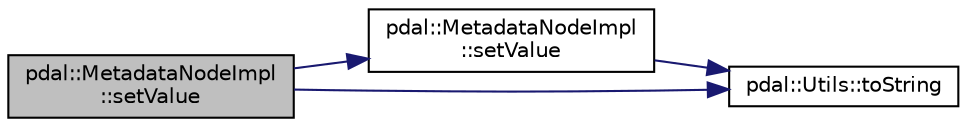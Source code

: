 digraph "pdal::MetadataNodeImpl::setValue"
{
  edge [fontname="Helvetica",fontsize="10",labelfontname="Helvetica",labelfontsize="10"];
  node [fontname="Helvetica",fontsize="10",shape=record];
  rankdir="LR";
  Node1 [label="pdal::MetadataNodeImpl\l::setValue",height=0.2,width=0.4,color="black", fillcolor="grey75", style="filled", fontcolor="black"];
  Node1 -> Node2 [color="midnightblue",fontsize="10",style="solid",fontname="Helvetica"];
  Node2 [label="pdal::MetadataNodeImpl\l::setValue",height=0.2,width=0.4,color="black", fillcolor="white", style="filled",URL="$classpdal_1_1MetadataNodeImpl.html#a40dcfb2a20f7f25f9e627eb61e10ee79"];
  Node2 -> Node3 [color="midnightblue",fontsize="10",style="solid",fontname="Helvetica"];
  Node3 [label="pdal::Utils::toString",height=0.2,width=0.4,color="black", fillcolor="white", style="filled",URL="$namespacepdal_1_1Utils.html#a19dbb0a5ce84b6f60fea55cd54e674cf"];
  Node1 -> Node3 [color="midnightblue",fontsize="10",style="solid",fontname="Helvetica"];
}
